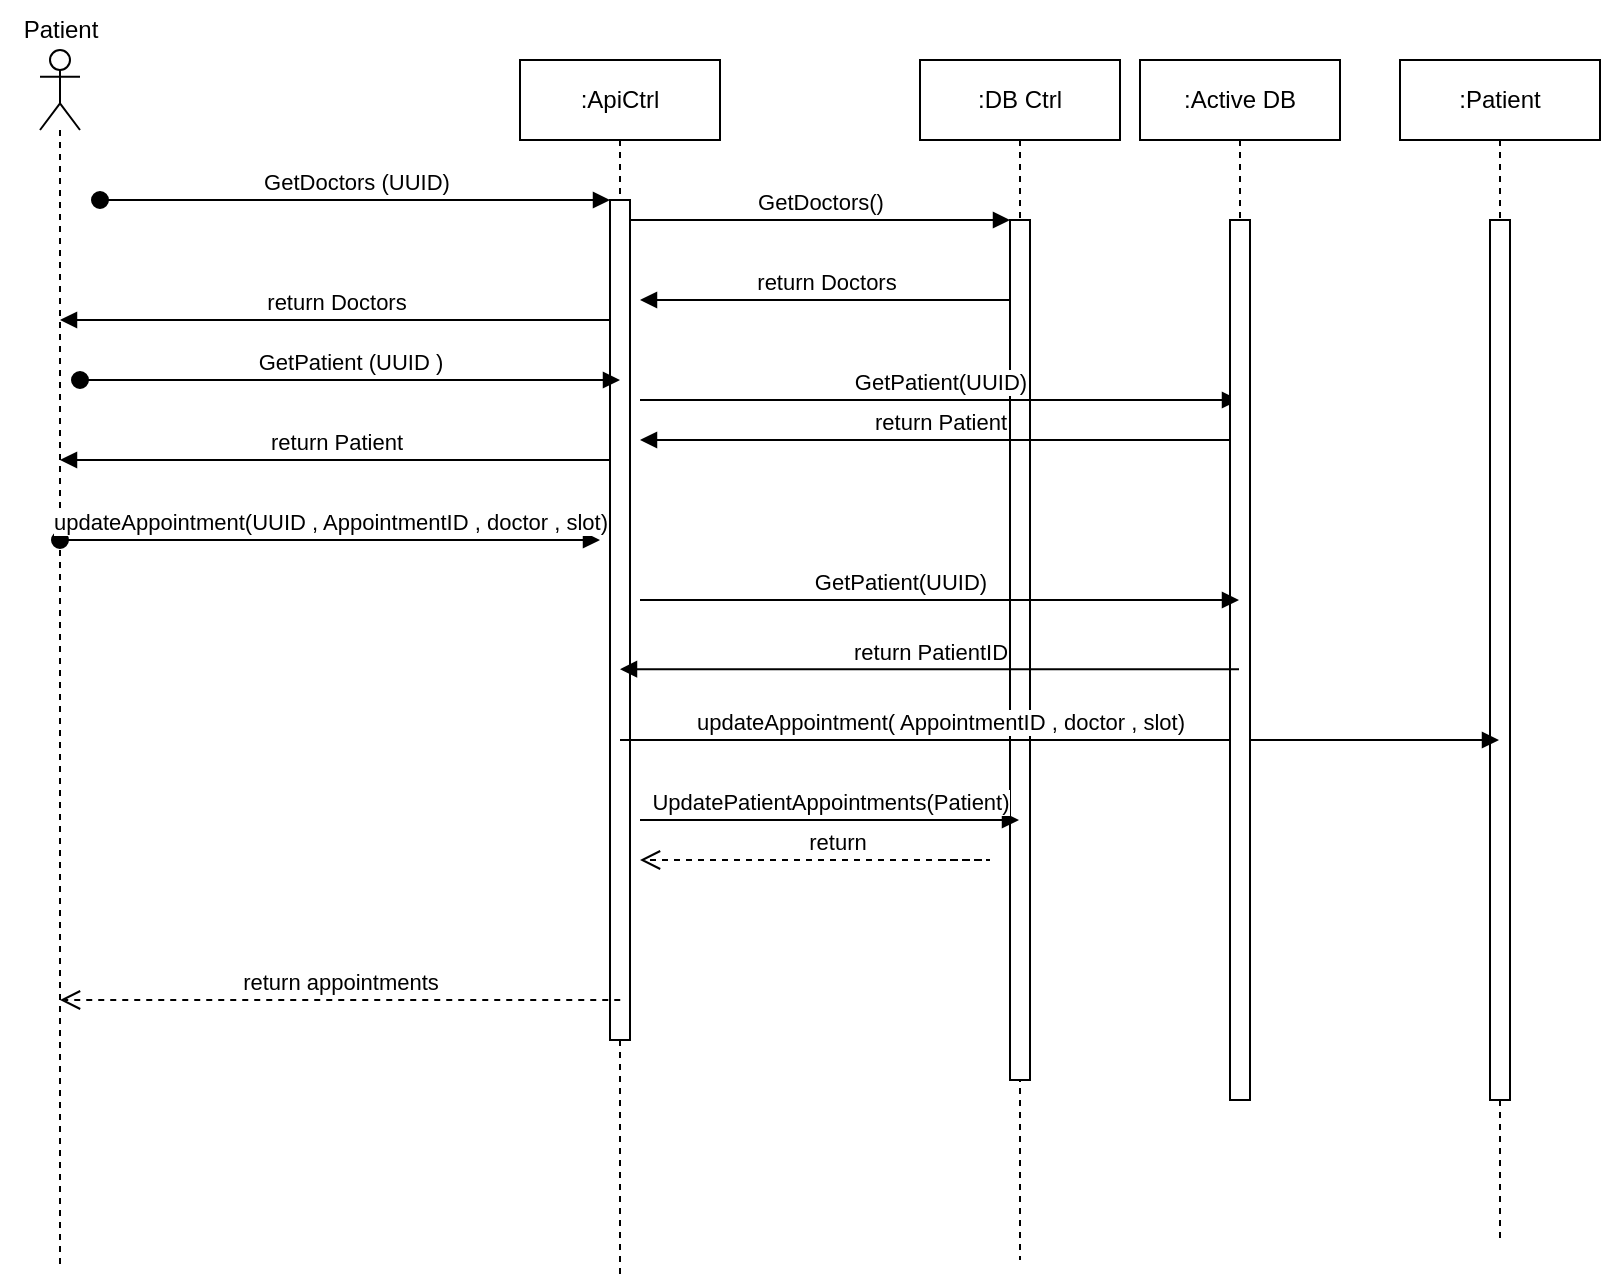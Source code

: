 <mxfile version="22.0.8" type="device">
  <diagram name="Page-1" id="2YBvvXClWsGukQMizWep">
    <mxGraphModel dx="697" dy="312" grid="1" gridSize="10" guides="1" tooltips="1" connect="1" arrows="1" fold="1" page="1" pageScale="1" pageWidth="850" pageHeight="1100" math="0" shadow="0">
      <root>
        <mxCell id="0" />
        <mxCell id="1" parent="0" />
        <mxCell id="jPb_xlBhS2OYKgZuGVyc-1" value=":ApiCtrl" style="shape=umlLifeline;perimeter=lifelinePerimeter;whiteSpace=wrap;html=1;container=0;dropTarget=0;collapsible=0;recursiveResize=0;outlineConnect=0;portConstraint=eastwest;newEdgeStyle={&quot;edgeStyle&quot;:&quot;elbowEdgeStyle&quot;,&quot;elbow&quot;:&quot;vertical&quot;,&quot;curved&quot;:0,&quot;rounded&quot;:0};" vertex="1" parent="1">
          <mxGeometry x="300" y="220" width="100" height="610" as="geometry" />
        </mxCell>
        <mxCell id="jPb_xlBhS2OYKgZuGVyc-2" value="" style="html=1;points=[];perimeter=orthogonalPerimeter;outlineConnect=0;targetShapes=umlLifeline;portConstraint=eastwest;newEdgeStyle={&quot;edgeStyle&quot;:&quot;elbowEdgeStyle&quot;,&quot;elbow&quot;:&quot;vertical&quot;,&quot;curved&quot;:0,&quot;rounded&quot;:0};" vertex="1" parent="jPb_xlBhS2OYKgZuGVyc-1">
          <mxGeometry x="45" y="70" width="10" height="420" as="geometry" />
        </mxCell>
        <mxCell id="jPb_xlBhS2OYKgZuGVyc-3" value="GetDoctors (UUID)" style="html=1;verticalAlign=bottom;startArrow=oval;endArrow=block;startSize=8;edgeStyle=elbowEdgeStyle;elbow=vertical;curved=0;rounded=0;" edge="1" parent="jPb_xlBhS2OYKgZuGVyc-1" target="jPb_xlBhS2OYKgZuGVyc-2">
          <mxGeometry relative="1" as="geometry">
            <mxPoint x="-210" y="70" as="sourcePoint" />
          </mxGeometry>
        </mxCell>
        <mxCell id="jPb_xlBhS2OYKgZuGVyc-4" value=":DB Ctrl" style="shape=umlLifeline;perimeter=lifelinePerimeter;whiteSpace=wrap;html=1;container=0;dropTarget=0;collapsible=0;recursiveResize=0;outlineConnect=0;portConstraint=eastwest;newEdgeStyle={&quot;edgeStyle&quot;:&quot;elbowEdgeStyle&quot;,&quot;elbow&quot;:&quot;vertical&quot;,&quot;curved&quot;:0,&quot;rounded&quot;:0};" vertex="1" parent="1">
          <mxGeometry x="500" y="220" width="100" height="600" as="geometry" />
        </mxCell>
        <mxCell id="jPb_xlBhS2OYKgZuGVyc-5" value="" style="html=1;points=[];perimeter=orthogonalPerimeter;outlineConnect=0;targetShapes=umlLifeline;portConstraint=eastwest;newEdgeStyle={&quot;edgeStyle&quot;:&quot;elbowEdgeStyle&quot;,&quot;elbow&quot;:&quot;vertical&quot;,&quot;curved&quot;:0,&quot;rounded&quot;:0};" vertex="1" parent="jPb_xlBhS2OYKgZuGVyc-4">
          <mxGeometry x="45" y="80" width="10" height="430" as="geometry" />
        </mxCell>
        <mxCell id="jPb_xlBhS2OYKgZuGVyc-6" value="GetDoctors()" style="html=1;verticalAlign=bottom;endArrow=block;edgeStyle=elbowEdgeStyle;elbow=vertical;curved=0;rounded=0;" edge="1" parent="1" source="jPb_xlBhS2OYKgZuGVyc-2" target="jPb_xlBhS2OYKgZuGVyc-5">
          <mxGeometry relative="1" as="geometry">
            <mxPoint x="455" y="310" as="sourcePoint" />
            <Array as="points">
              <mxPoint x="440" y="300" />
            </Array>
          </mxGeometry>
        </mxCell>
        <mxCell id="jPb_xlBhS2OYKgZuGVyc-7" value="return Doctors" style="html=1;verticalAlign=bottom;endArrow=block;edgeStyle=elbowEdgeStyle;elbow=vertical;curved=0;rounded=0;" edge="1" parent="1" source="jPb_xlBhS2OYKgZuGVyc-5">
          <mxGeometry relative="1" as="geometry">
            <mxPoint x="435" y="340" as="sourcePoint" />
            <Array as="points">
              <mxPoint x="450" y="340" />
            </Array>
            <mxPoint x="360" y="340" as="targetPoint" />
          </mxGeometry>
        </mxCell>
        <mxCell id="jPb_xlBhS2OYKgZuGVyc-8" value="" style="shape=umlLifeline;perimeter=lifelinePerimeter;whiteSpace=wrap;html=1;container=1;dropTarget=0;collapsible=0;recursiveResize=0;outlineConnect=0;portConstraint=eastwest;newEdgeStyle={&quot;curved&quot;:0,&quot;rounded&quot;:0};participant=umlActor;" vertex="1" parent="1">
          <mxGeometry x="60" y="215" width="20" height="610" as="geometry" />
        </mxCell>
        <mxCell id="jPb_xlBhS2OYKgZuGVyc-9" value="Patient" style="text;html=1;align=center;verticalAlign=middle;resizable=0;points=[];autosize=1;strokeColor=none;fillColor=none;" vertex="1" parent="1">
          <mxGeometry x="40" y="190" width="60" height="30" as="geometry" />
        </mxCell>
        <mxCell id="jPb_xlBhS2OYKgZuGVyc-10" value=":Patient" style="shape=umlLifeline;perimeter=lifelinePerimeter;whiteSpace=wrap;html=1;container=0;dropTarget=0;collapsible=0;recursiveResize=0;outlineConnect=0;portConstraint=eastwest;newEdgeStyle={&quot;edgeStyle&quot;:&quot;elbowEdgeStyle&quot;,&quot;elbow&quot;:&quot;vertical&quot;,&quot;curved&quot;:0,&quot;rounded&quot;:0};" vertex="1" parent="1">
          <mxGeometry x="740" y="220" width="100" height="590" as="geometry" />
        </mxCell>
        <mxCell id="jPb_xlBhS2OYKgZuGVyc-11" value="" style="html=1;points=[];perimeter=orthogonalPerimeter;outlineConnect=0;targetShapes=umlLifeline;portConstraint=eastwest;newEdgeStyle={&quot;edgeStyle&quot;:&quot;elbowEdgeStyle&quot;,&quot;elbow&quot;:&quot;vertical&quot;,&quot;curved&quot;:0,&quot;rounded&quot;:0};" vertex="1" parent="jPb_xlBhS2OYKgZuGVyc-10">
          <mxGeometry x="45" y="80" width="10" height="440" as="geometry" />
        </mxCell>
        <mxCell id="jPb_xlBhS2OYKgZuGVyc-12" value="return appointments" style="html=1;verticalAlign=bottom;endArrow=open;dashed=1;endSize=8;edgeStyle=elbowEdgeStyle;elbow=vertical;curved=0;rounded=0;" edge="1" parent="1" target="jPb_xlBhS2OYKgZuGVyc-8">
          <mxGeometry x="-0.0" relative="1" as="geometry">
            <mxPoint x="109.995" y="690" as="targetPoint" />
            <Array as="points">
              <mxPoint x="305.12" y="690" />
            </Array>
            <mxPoint x="350.12" y="690" as="sourcePoint" />
            <mxPoint as="offset" />
          </mxGeometry>
        </mxCell>
        <mxCell id="jPb_xlBhS2OYKgZuGVyc-13" value="return Doctors" style="html=1;verticalAlign=bottom;endArrow=block;edgeStyle=elbowEdgeStyle;elbow=vertical;curved=0;rounded=0;" edge="1" parent="1" target="jPb_xlBhS2OYKgZuGVyc-8">
          <mxGeometry relative="1" as="geometry">
            <mxPoint x="345" y="350" as="sourcePoint" />
            <Array as="points">
              <mxPoint x="270" y="350" />
            </Array>
            <mxPoint x="180" y="350" as="targetPoint" />
          </mxGeometry>
        </mxCell>
        <mxCell id="jPb_xlBhS2OYKgZuGVyc-14" value="GetPatient (UUID )" style="html=1;verticalAlign=bottom;startArrow=oval;endArrow=block;startSize=8;edgeStyle=elbowEdgeStyle;elbow=vertical;curved=0;rounded=0;" edge="1" parent="1">
          <mxGeometry relative="1" as="geometry">
            <mxPoint x="80" y="380" as="sourcePoint" />
            <mxPoint x="350" y="380" as="targetPoint" />
          </mxGeometry>
        </mxCell>
        <mxCell id="jPb_xlBhS2OYKgZuGVyc-15" value="GetPatient(UUID)" style="html=1;verticalAlign=bottom;endArrow=block;edgeStyle=elbowEdgeStyle;elbow=vertical;curved=0;rounded=0;" edge="1" parent="1" target="jPb_xlBhS2OYKgZuGVyc-20">
          <mxGeometry relative="1" as="geometry">
            <mxPoint x="360" y="390" as="sourcePoint" />
            <Array as="points">
              <mxPoint x="445" y="390" />
            </Array>
            <mxPoint x="530" y="390" as="targetPoint" />
          </mxGeometry>
        </mxCell>
        <mxCell id="jPb_xlBhS2OYKgZuGVyc-16" value="updateAppointment( AppointmentID , doctor , slot)" style="html=1;verticalAlign=bottom;endArrow=block;edgeStyle=elbowEdgeStyle;elbow=vertical;curved=0;rounded=0;" edge="1" parent="1">
          <mxGeometry x="-0.272" relative="1" as="geometry">
            <mxPoint x="350" y="560" as="sourcePoint" />
            <Array as="points">
              <mxPoint x="445" y="560" />
            </Array>
            <mxPoint x="789.5" y="560" as="targetPoint" />
            <mxPoint as="offset" />
          </mxGeometry>
        </mxCell>
        <mxCell id="jPb_xlBhS2OYKgZuGVyc-17" value="UpdatePatientAppointments(Patient)" style="html=1;verticalAlign=bottom;endArrow=block;edgeStyle=elbowEdgeStyle;elbow=vertical;curved=0;rounded=0;" edge="1" parent="1">
          <mxGeometry relative="1" as="geometry">
            <mxPoint x="360" y="600" as="sourcePoint" />
            <Array as="points">
              <mxPoint x="445" y="600" />
            </Array>
            <mxPoint x="549.5" y="600" as="targetPoint" />
          </mxGeometry>
        </mxCell>
        <mxCell id="jPb_xlBhS2OYKgZuGVyc-18" value="return Patient" style="html=1;verticalAlign=bottom;endArrow=block;edgeStyle=elbowEdgeStyle;elbow=vertical;curved=0;rounded=0;" edge="1" parent="1" source="jPb_xlBhS2OYKgZuGVyc-20">
          <mxGeometry relative="1" as="geometry">
            <mxPoint x="525" y="410" as="sourcePoint" />
            <Array as="points">
              <mxPoint x="450" y="410" />
            </Array>
            <mxPoint x="360" y="410" as="targetPoint" />
          </mxGeometry>
        </mxCell>
        <mxCell id="jPb_xlBhS2OYKgZuGVyc-19" value="return&amp;nbsp;" style="html=1;verticalAlign=bottom;endArrow=open;dashed=1;endSize=8;edgeStyle=elbowEdgeStyle;elbow=vertical;curved=0;rounded=0;" edge="1" parent="1">
          <mxGeometry relative="1" as="geometry">
            <mxPoint x="360" y="620" as="targetPoint" />
            <Array as="points">
              <mxPoint x="535" y="620" />
            </Array>
            <mxPoint x="510" y="620" as="sourcePoint" />
            <mxPoint as="offset" />
          </mxGeometry>
        </mxCell>
        <mxCell id="jPb_xlBhS2OYKgZuGVyc-20" value=":Active DB" style="shape=umlLifeline;perimeter=lifelinePerimeter;whiteSpace=wrap;html=1;container=0;dropTarget=0;collapsible=0;recursiveResize=0;outlineConnect=0;portConstraint=eastwest;newEdgeStyle={&quot;edgeStyle&quot;:&quot;elbowEdgeStyle&quot;,&quot;elbow&quot;:&quot;vertical&quot;,&quot;curved&quot;:0,&quot;rounded&quot;:0};" vertex="1" parent="1">
          <mxGeometry x="610" y="220" width="100" height="520" as="geometry" />
        </mxCell>
        <mxCell id="jPb_xlBhS2OYKgZuGVyc-21" value="" style="html=1;points=[];perimeter=orthogonalPerimeter;outlineConnect=0;targetShapes=umlLifeline;portConstraint=eastwest;newEdgeStyle={&quot;edgeStyle&quot;:&quot;elbowEdgeStyle&quot;,&quot;elbow&quot;:&quot;vertical&quot;,&quot;curved&quot;:0,&quot;rounded&quot;:0};" vertex="1" parent="jPb_xlBhS2OYKgZuGVyc-20">
          <mxGeometry x="45" y="80" width="10" height="440" as="geometry" />
        </mxCell>
        <mxCell id="jPb_xlBhS2OYKgZuGVyc-22" value="GetPatient(UUID)" style="html=1;verticalAlign=bottom;endArrow=block;edgeStyle=elbowEdgeStyle;elbow=vertical;curved=0;rounded=0;" edge="1" parent="1">
          <mxGeometry x="-0.132" relative="1" as="geometry">
            <mxPoint x="360" y="490" as="sourcePoint" />
            <Array as="points">
              <mxPoint x="445" y="490" />
            </Array>
            <mxPoint x="659.5" y="490" as="targetPoint" />
            <mxPoint as="offset" />
          </mxGeometry>
        </mxCell>
        <mxCell id="jPb_xlBhS2OYKgZuGVyc-23" value="return PatientID" style="html=1;verticalAlign=bottom;endArrow=block;edgeStyle=elbowEdgeStyle;elbow=vertical;curved=0;rounded=0;" edge="1" parent="1">
          <mxGeometry relative="1" as="geometry">
            <mxPoint x="659.5" y="524.62" as="sourcePoint" />
            <Array as="points">
              <mxPoint x="440" y="524.62" />
            </Array>
            <mxPoint x="350" y="524.62" as="targetPoint" />
          </mxGeometry>
        </mxCell>
        <mxCell id="jPb_xlBhS2OYKgZuGVyc-25" value="return Patient" style="html=1;verticalAlign=bottom;endArrow=block;edgeStyle=elbowEdgeStyle;elbow=vertical;curved=0;rounded=0;" edge="1" parent="1" target="jPb_xlBhS2OYKgZuGVyc-8">
          <mxGeometry relative="1" as="geometry">
            <mxPoint x="345" y="420" as="sourcePoint" />
            <Array as="points">
              <mxPoint x="270" y="420" />
            </Array>
            <mxPoint x="110" y="420" as="targetPoint" />
          </mxGeometry>
        </mxCell>
        <mxCell id="jPb_xlBhS2OYKgZuGVyc-26" value="updateAppointment(UUID , AppointmentID , doctor , slot)" style="html=1;verticalAlign=bottom;startArrow=oval;endArrow=block;startSize=8;edgeStyle=elbowEdgeStyle;elbow=vertical;curved=0;rounded=0;" edge="1" parent="1" source="jPb_xlBhS2OYKgZuGVyc-8">
          <mxGeometry relative="1" as="geometry">
            <mxPoint x="120" y="460" as="sourcePoint" />
            <mxPoint x="340" y="460" as="targetPoint" />
          </mxGeometry>
        </mxCell>
      </root>
    </mxGraphModel>
  </diagram>
</mxfile>
